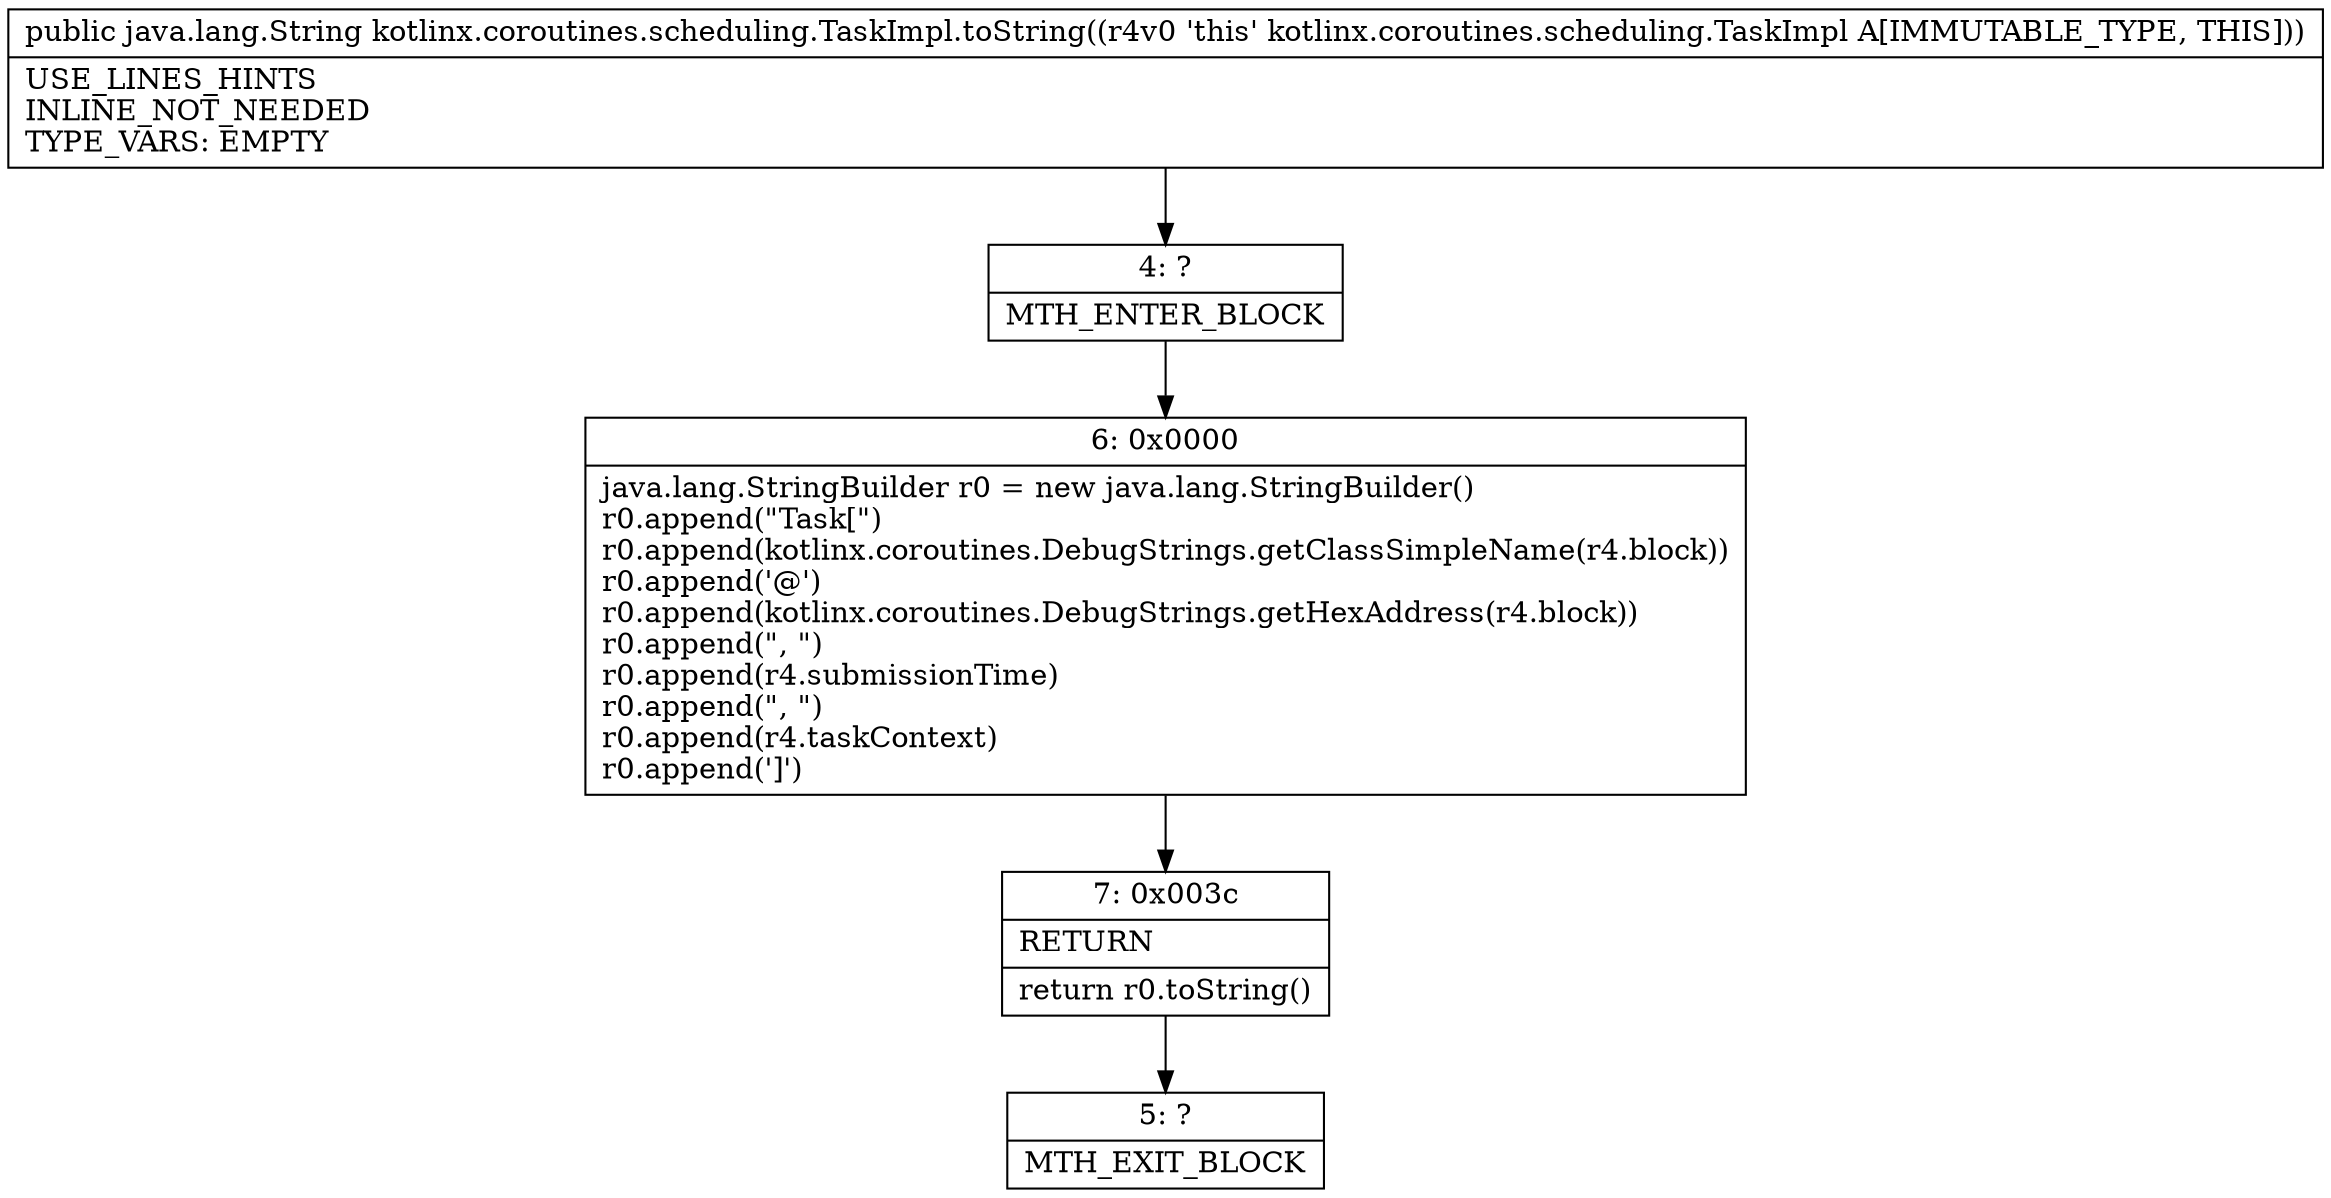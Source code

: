 digraph "CFG forkotlinx.coroutines.scheduling.TaskImpl.toString()Ljava\/lang\/String;" {
Node_4 [shape=record,label="{4\:\ ?|MTH_ENTER_BLOCK\l}"];
Node_6 [shape=record,label="{6\:\ 0x0000|java.lang.StringBuilder r0 = new java.lang.StringBuilder()\lr0.append(\"Task[\")\lr0.append(kotlinx.coroutines.DebugStrings.getClassSimpleName(r4.block))\lr0.append('@')\lr0.append(kotlinx.coroutines.DebugStrings.getHexAddress(r4.block))\lr0.append(\", \")\lr0.append(r4.submissionTime)\lr0.append(\", \")\lr0.append(r4.taskContext)\lr0.append(']')\l}"];
Node_7 [shape=record,label="{7\:\ 0x003c|RETURN\l|return r0.toString()\l}"];
Node_5 [shape=record,label="{5\:\ ?|MTH_EXIT_BLOCK\l}"];
MethodNode[shape=record,label="{public java.lang.String kotlinx.coroutines.scheduling.TaskImpl.toString((r4v0 'this' kotlinx.coroutines.scheduling.TaskImpl A[IMMUTABLE_TYPE, THIS]))  | USE_LINES_HINTS\lINLINE_NOT_NEEDED\lTYPE_VARS: EMPTY\l}"];
MethodNode -> Node_4;Node_4 -> Node_6;
Node_6 -> Node_7;
Node_7 -> Node_5;
}

